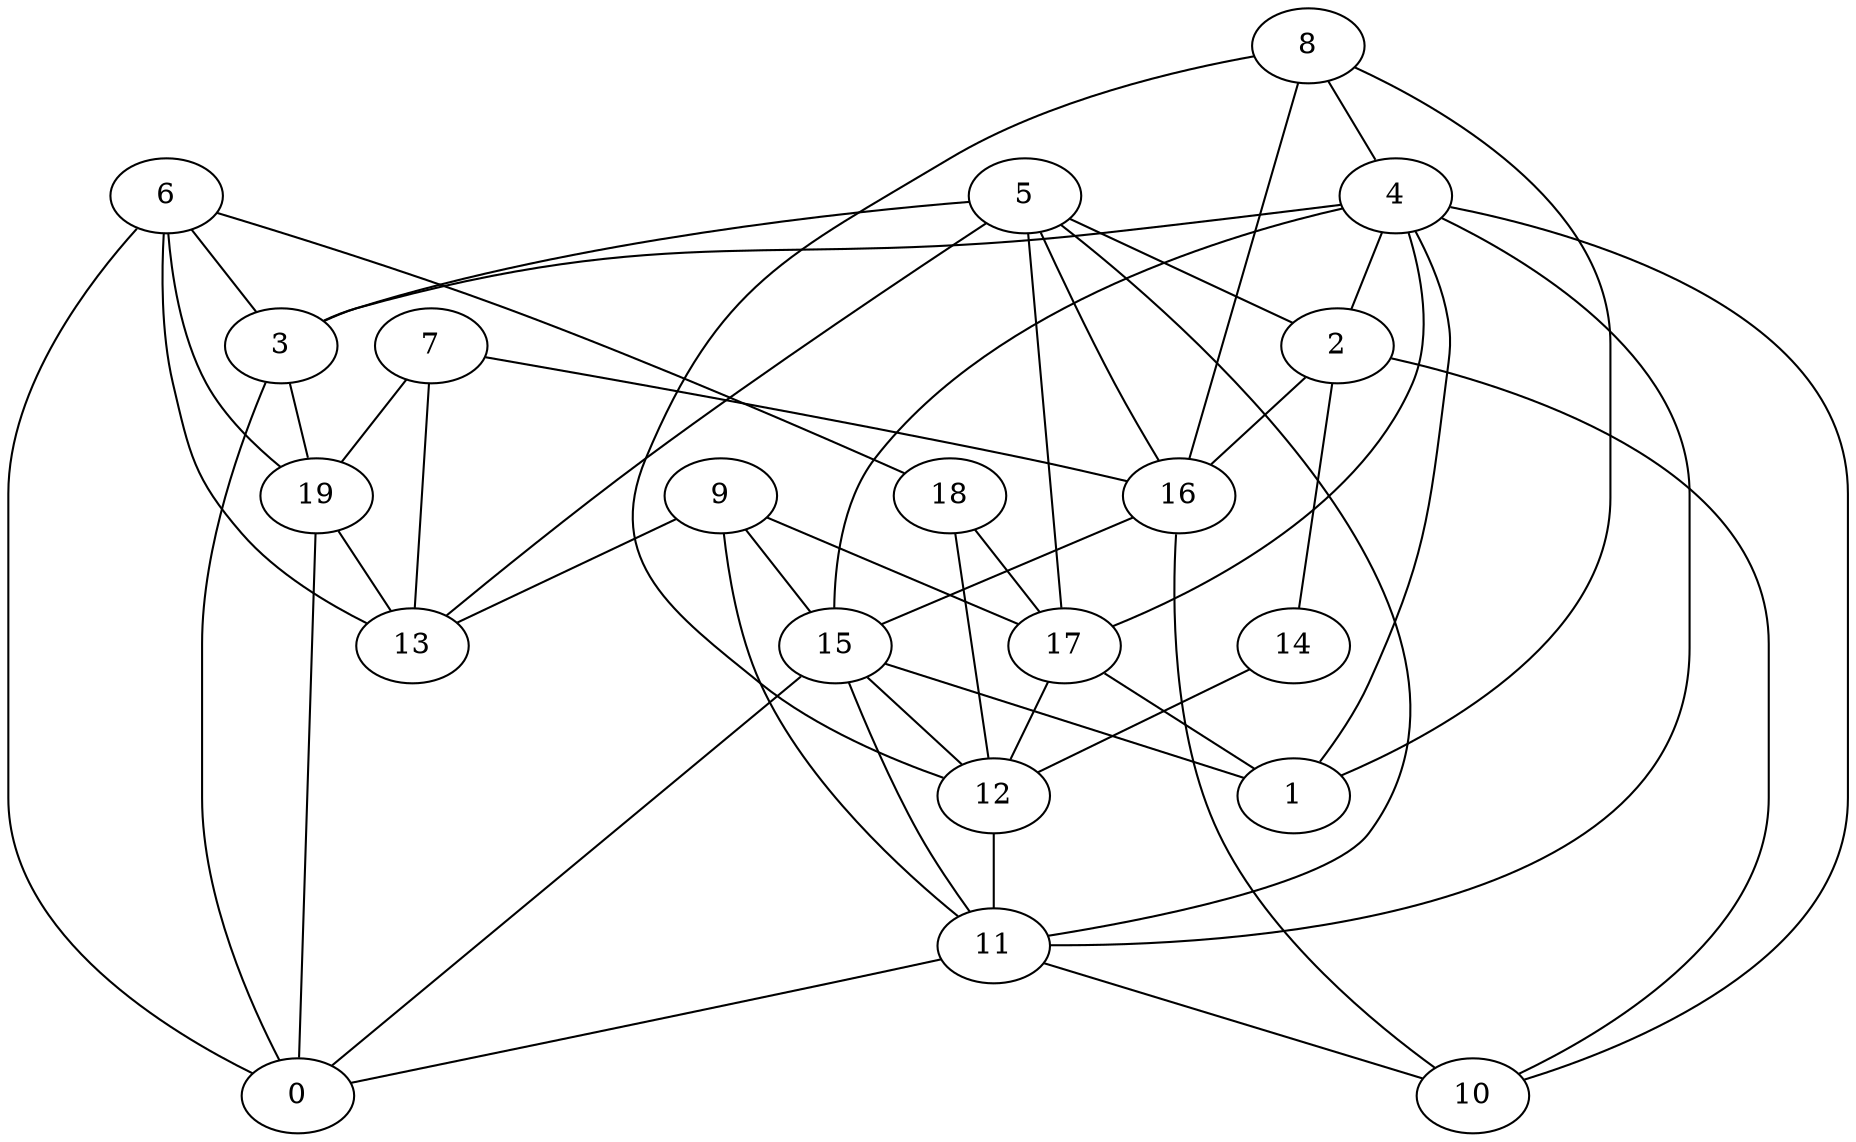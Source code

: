 digraph GG_graph {

subgraph G_graph {
edge [color = black]
"4" -> "2" [dir = none]
"4" -> "11" [dir = none]
"4" -> "1" [dir = none]
"4" -> "3" [dir = none]
"4" -> "10" [dir = none]
"4" -> "17" [dir = none]
"2" -> "10" [dir = none]
"2" -> "14" [dir = none]
"2" -> "16" [dir = none]
"17" -> "12" [dir = none]
"7" -> "13" [dir = none]
"7" -> "16" [dir = none]
"14" -> "12" [dir = none]
"12" -> "11" [dir = none]
"11" -> "0" [dir = none]
"11" -> "10" [dir = none]
"18" -> "12" [dir = none]
"18" -> "17" [dir = none]
"5" -> "2" [dir = none]
"5" -> "16" [dir = none]
"5" -> "11" [dir = none]
"5" -> "13" [dir = none]
"5" -> "3" [dir = none]
"9" -> "17" [dir = none]
"9" -> "11" [dir = none]
"9" -> "13" [dir = none]
"15" -> "0" [dir = none]
"15" -> "11" [dir = none]
"15" -> "1" [dir = none]
"6" -> "13" [dir = none]
"6" -> "19" [dir = none]
"6" -> "3" [dir = none]
"6" -> "18" [dir = none]
"6" -> "0" [dir = none]
"19" -> "13" [dir = none]
"8" -> "1" [dir = none]
"8" -> "16" [dir = none]
"16" -> "10" [dir = none]
"15" -> "12" [dir = none]
"9" -> "15" [dir = none]
"3" -> "19" [dir = none]
"16" -> "15" [dir = none]
"4" -> "15" [dir = none]
"3" -> "0" [dir = none]
"8" -> "4" [dir = none]
"7" -> "19" [dir = none]
"8" -> "12" [dir = none]
"19" -> "0" [dir = none]
"5" -> "17" [dir = none]
"17" -> "1" [dir = none]
}

}
